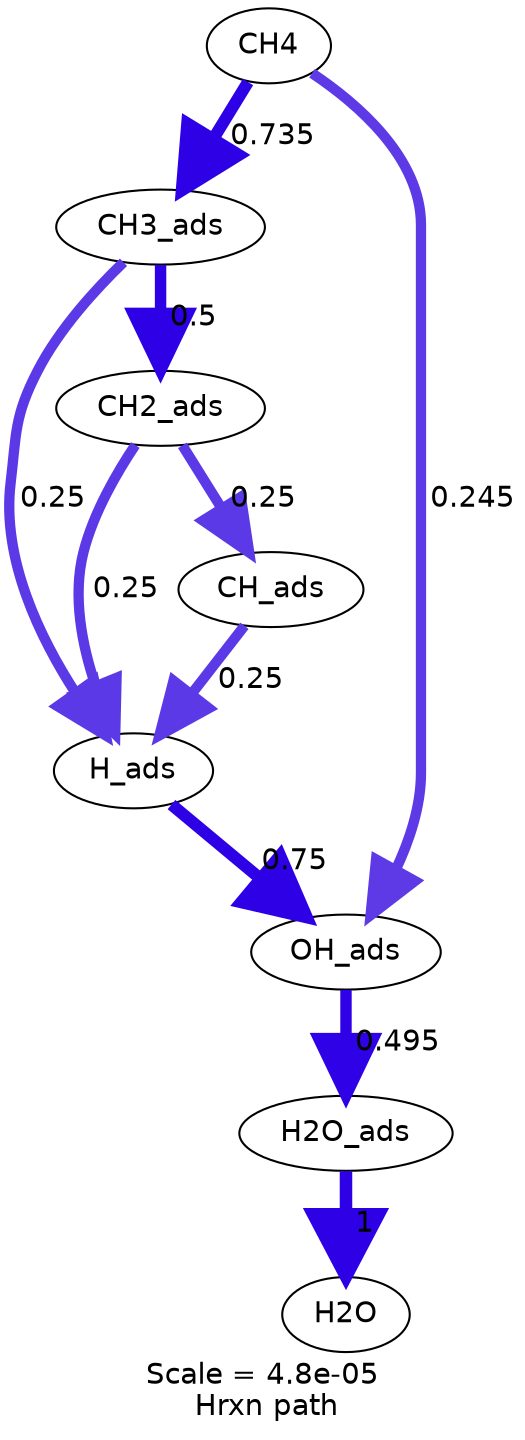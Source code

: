 digraph reaction_paths {
center=1;
s14 -> s9[fontname="Helvetica", style="setlinewidth(4.95)", arrowsize=2.48, color="0.7, 0.75, 0.9"
, label=" 0.25"];
s9 -> s11[fontname="Helvetica", style="setlinewidth(5.78)", arrowsize=2.89, color="0.7, 1.25, 0.9"
, label=" 0.75"];
s15 -> s9[fontname="Helvetica", style="setlinewidth(4.95)", arrowsize=2.48, color="0.7, 0.75, 0.9"
, label=" 0.25"];
s16 -> s9[fontname="Helvetica", style="setlinewidth(4.95)", arrowsize=2.48, color="0.7, 0.75, 0.9"
, label=" 0.25"];
s3 -> s14[fontname="Helvetica", style="setlinewidth(5.77)", arrowsize=2.88, color="0.7, 1.24, 0.9"
, label=" 0.735"];
s3 -> s11[fontname="Helvetica", style="setlinewidth(4.94)", arrowsize=2.47, color="0.7, 0.745, 0.9"
, label=" 0.245"];
s14 -> s15[fontname="Helvetica", style="setlinewidth(5.48)", arrowsize=2.74, color="0.7, 1, 0.9"
, label=" 0.5"];
s11 -> s10[fontname="Helvetica", style="setlinewidth(5.47)", arrowsize=2.73, color="0.7, 0.995, 0.9"
, label=" 0.495"];
s10 -> s2[fontname="Helvetica", style="setlinewidth(6)", arrowsize=3, color="0.7, 1.5, 0.9"
, label=" 1"];
s15 -> s16[fontname="Helvetica", style="setlinewidth(4.95)", arrowsize=2.48, color="0.7, 0.75, 0.9"
, label=" 0.25"];
s2 [ fontname="Helvetica", label="H2O"];
s3 [ fontname="Helvetica", label="CH4"];
s9 [ fontname="Helvetica", label="H_ads"];
s10 [ fontname="Helvetica", label="H2O_ads"];
s11 [ fontname="Helvetica", label="OH_ads"];
s14 [ fontname="Helvetica", label="CH3_ads"];
s15 [ fontname="Helvetica", label="CH2_ads"];
s16 [ fontname="Helvetica", label="CH_ads"];
 label = "Scale = 4.8e-05\l Hrxn path";
 fontname = "Helvetica";
}
